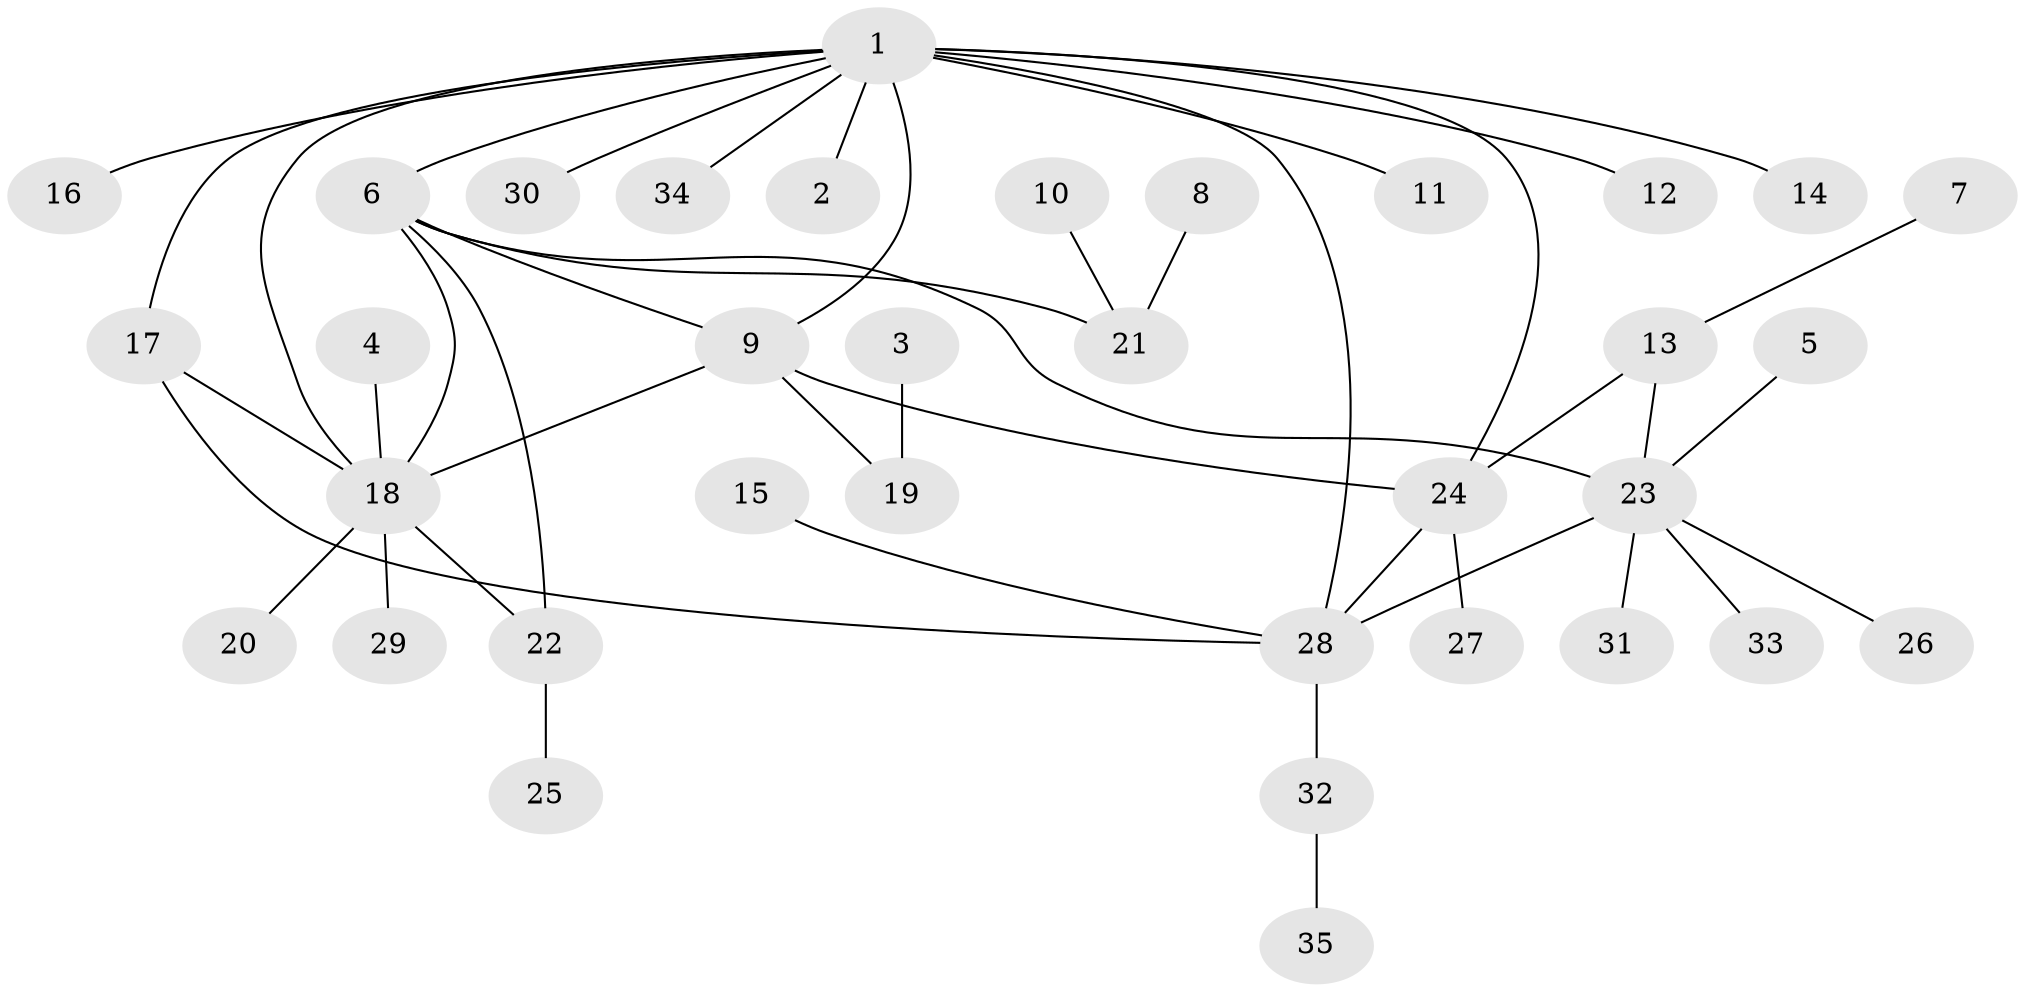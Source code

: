 // original degree distribution, {9: 0.014492753623188406, 6: 0.043478260869565216, 3: 0.07246376811594203, 10: 0.014492753623188406, 5: 0.014492753623188406, 7: 0.043478260869565216, 8: 0.014492753623188406, 4: 0.057971014492753624, 2: 0.17391304347826086, 1: 0.5507246376811594}
// Generated by graph-tools (version 1.1) at 2025/26/03/09/25 03:26:35]
// undirected, 35 vertices, 44 edges
graph export_dot {
graph [start="1"]
  node [color=gray90,style=filled];
  1;
  2;
  3;
  4;
  5;
  6;
  7;
  8;
  9;
  10;
  11;
  12;
  13;
  14;
  15;
  16;
  17;
  18;
  19;
  20;
  21;
  22;
  23;
  24;
  25;
  26;
  27;
  28;
  29;
  30;
  31;
  32;
  33;
  34;
  35;
  1 -- 2 [weight=1.0];
  1 -- 6 [weight=1.0];
  1 -- 9 [weight=1.0];
  1 -- 11 [weight=1.0];
  1 -- 12 [weight=1.0];
  1 -- 14 [weight=1.0];
  1 -- 16 [weight=1.0];
  1 -- 17 [weight=1.0];
  1 -- 18 [weight=1.0];
  1 -- 24 [weight=1.0];
  1 -- 28 [weight=2.0];
  1 -- 30 [weight=1.0];
  1 -- 34 [weight=1.0];
  3 -- 19 [weight=1.0];
  4 -- 18 [weight=1.0];
  5 -- 23 [weight=1.0];
  6 -- 9 [weight=1.0];
  6 -- 18 [weight=1.0];
  6 -- 21 [weight=2.0];
  6 -- 22 [weight=1.0];
  6 -- 23 [weight=1.0];
  7 -- 13 [weight=1.0];
  8 -- 21 [weight=1.0];
  9 -- 18 [weight=1.0];
  9 -- 19 [weight=1.0];
  9 -- 24 [weight=2.0];
  10 -- 21 [weight=1.0];
  13 -- 23 [weight=1.0];
  13 -- 24 [weight=1.0];
  15 -- 28 [weight=1.0];
  17 -- 18 [weight=1.0];
  17 -- 28 [weight=1.0];
  18 -- 20 [weight=1.0];
  18 -- 22 [weight=1.0];
  18 -- 29 [weight=1.0];
  22 -- 25 [weight=1.0];
  23 -- 26 [weight=1.0];
  23 -- 28 [weight=2.0];
  23 -- 31 [weight=1.0];
  23 -- 33 [weight=1.0];
  24 -- 27 [weight=1.0];
  24 -- 28 [weight=1.0];
  28 -- 32 [weight=1.0];
  32 -- 35 [weight=1.0];
}
